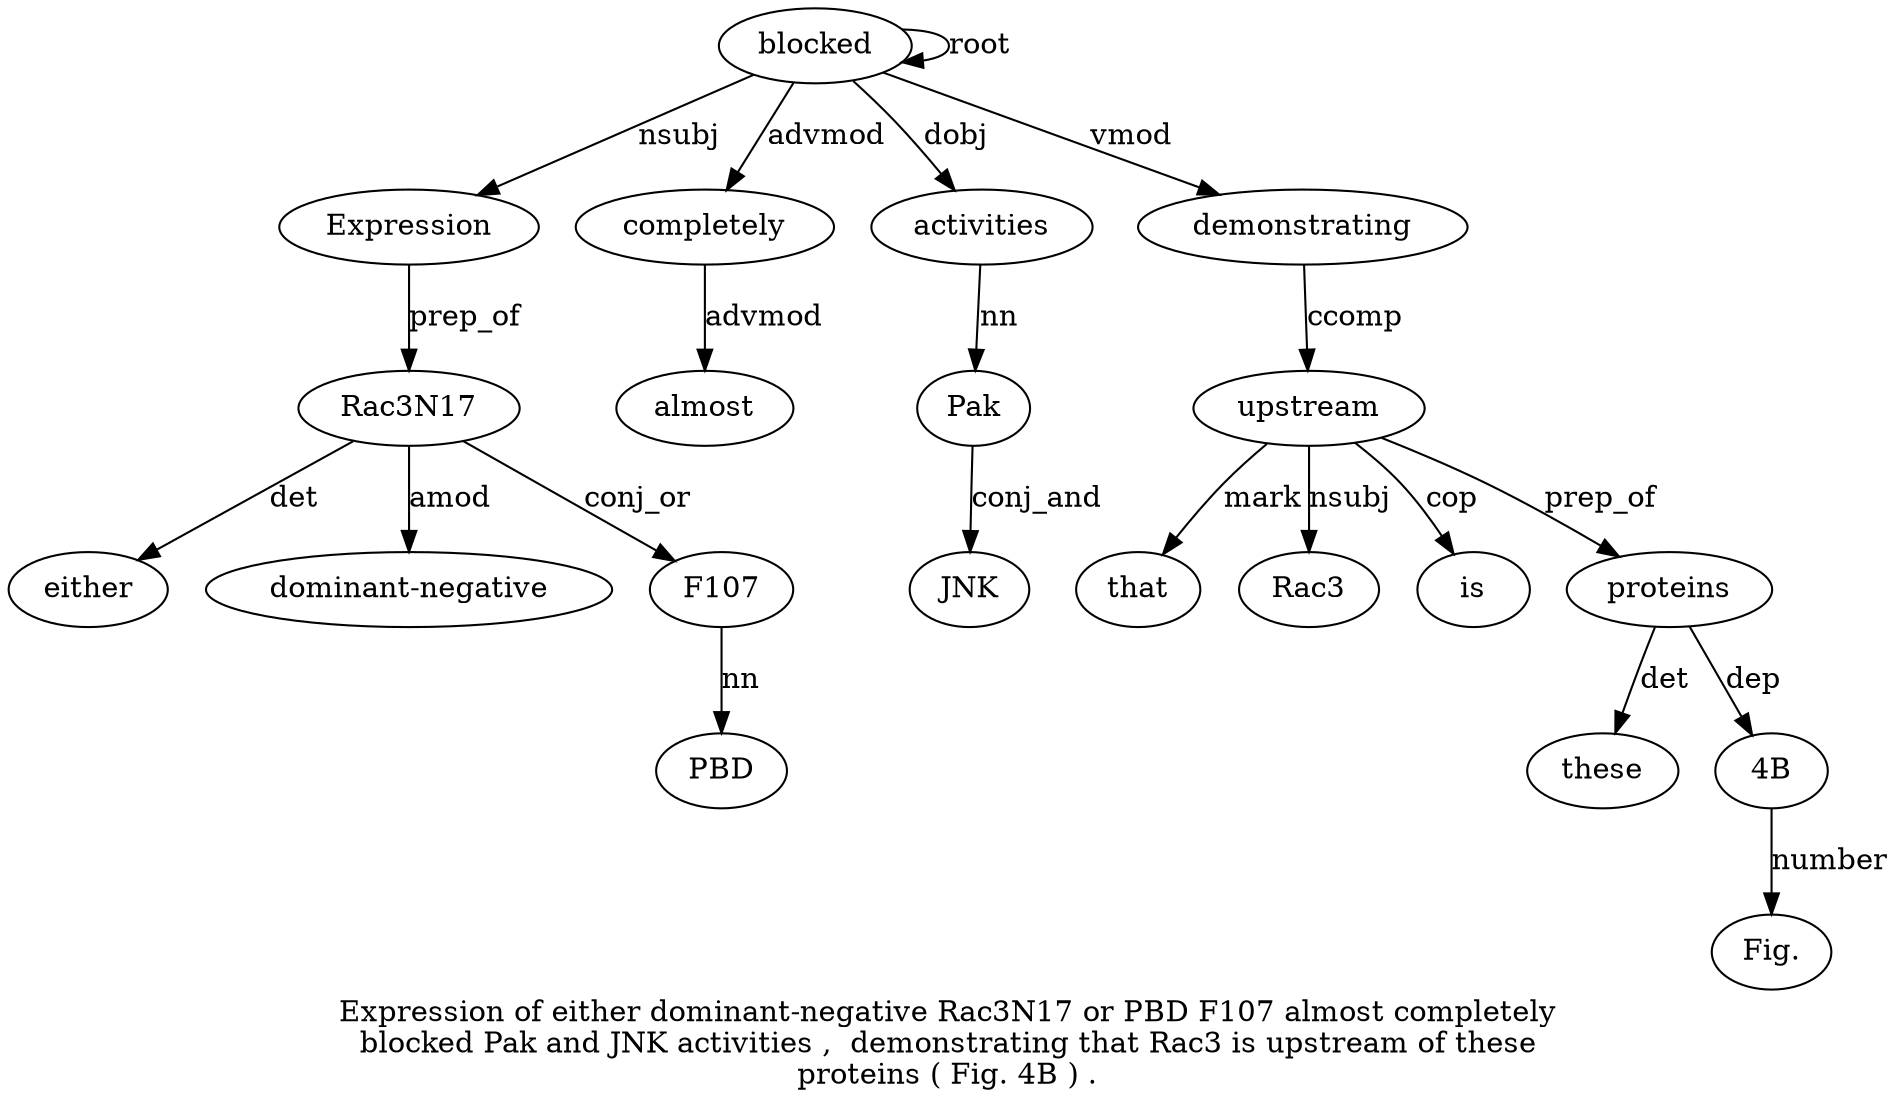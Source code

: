digraph "Expression of either dominant-negative Rac3N17 or PBD F107 almost completely blocked Pak and JNK activities ,  demonstrating that Rac3 is upstream of these proteins ( Fig. 4B ) ." {
label="Expression of either dominant-negative Rac3N17 or PBD F107 almost completely
blocked Pak and JNK activities ,  demonstrating that Rac3 is upstream of these
proteins ( Fig. 4B ) .";
blocked11 [style=filled, fillcolor=white, label=blocked];
Expression1 [style=filled, fillcolor=white, label=Expression];
blocked11 -> Expression1  [label=nsubj];
Rac3N175 [style=filled, fillcolor=white, label=Rac3N17];
either3 [style=filled, fillcolor=white, label=either];
Rac3N175 -> either3  [label=det];
"dominant-negative4" [style=filled, fillcolor=white, label="dominant-negative"];
Rac3N175 -> "dominant-negative4"  [label=amod];
Expression1 -> Rac3N175  [label=prep_of];
F1078 [style=filled, fillcolor=white, label=F107];
PBD7 [style=filled, fillcolor=white, label=PBD];
F1078 -> PBD7  [label=nn];
Rac3N175 -> F1078  [label=conj_or];
completely10 [style=filled, fillcolor=white, label=completely];
almost9 [style=filled, fillcolor=white, label=almost];
completely10 -> almost9  [label=advmod];
blocked11 -> completely10  [label=advmod];
blocked11 -> blocked11  [label=root];
activities15 [style=filled, fillcolor=white, label=activities];
Pak12 [style=filled, fillcolor=white, label=Pak];
activities15 -> Pak12  [label=nn];
JNK14 [style=filled, fillcolor=white, label=JNK];
Pak12 -> JNK14  [label=conj_and];
blocked11 -> activities15  [label=dobj];
demonstrating17 [style=filled, fillcolor=white, label=demonstrating];
blocked11 -> demonstrating17  [label=vmod];
upstream21 [style=filled, fillcolor=white, label=upstream];
that18 [style=filled, fillcolor=white, label=that];
upstream21 -> that18  [label=mark];
Rac319 [style=filled, fillcolor=white, label=Rac3];
upstream21 -> Rac319  [label=nsubj];
is20 [style=filled, fillcolor=white, label=is];
upstream21 -> is20  [label=cop];
demonstrating17 -> upstream21  [label=ccomp];
proteins24 [style=filled, fillcolor=white, label=proteins];
these23 [style=filled, fillcolor=white, label=these];
proteins24 -> these23  [label=det];
upstream21 -> proteins24  [label=prep_of];
"4B27" [style=filled, fillcolor=white, label="4B"];
"Fig.26" [style=filled, fillcolor=white, label="Fig."];
"4B27" -> "Fig.26"  [label=number];
proteins24 -> "4B27"  [label=dep];
}
